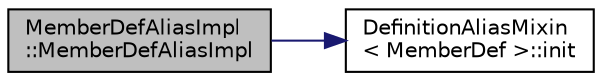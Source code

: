 digraph "MemberDefAliasImpl::MemberDefAliasImpl"
{
 // LATEX_PDF_SIZE
  edge [fontname="Helvetica",fontsize="10",labelfontname="Helvetica",labelfontsize="10"];
  node [fontname="Helvetica",fontsize="10",shape=record];
  rankdir="LR";
  Node1 [label="MemberDefAliasImpl\l::MemberDefAliasImpl",height=0.2,width=0.4,color="black", fillcolor="grey75", style="filled", fontcolor="black",tooltip=" "];
  Node1 -> Node2 [color="midnightblue",fontsize="10",style="solid",fontname="Helvetica"];
  Node2 [label="DefinitionAliasMixin\l\< MemberDef \>::init",height=0.2,width=0.4,color="black", fillcolor="white", style="filled",URL="$classDefinitionAliasMixin.html#addb92cda4aaedc984532ef5e0f71d600",tooltip=" "];
}
